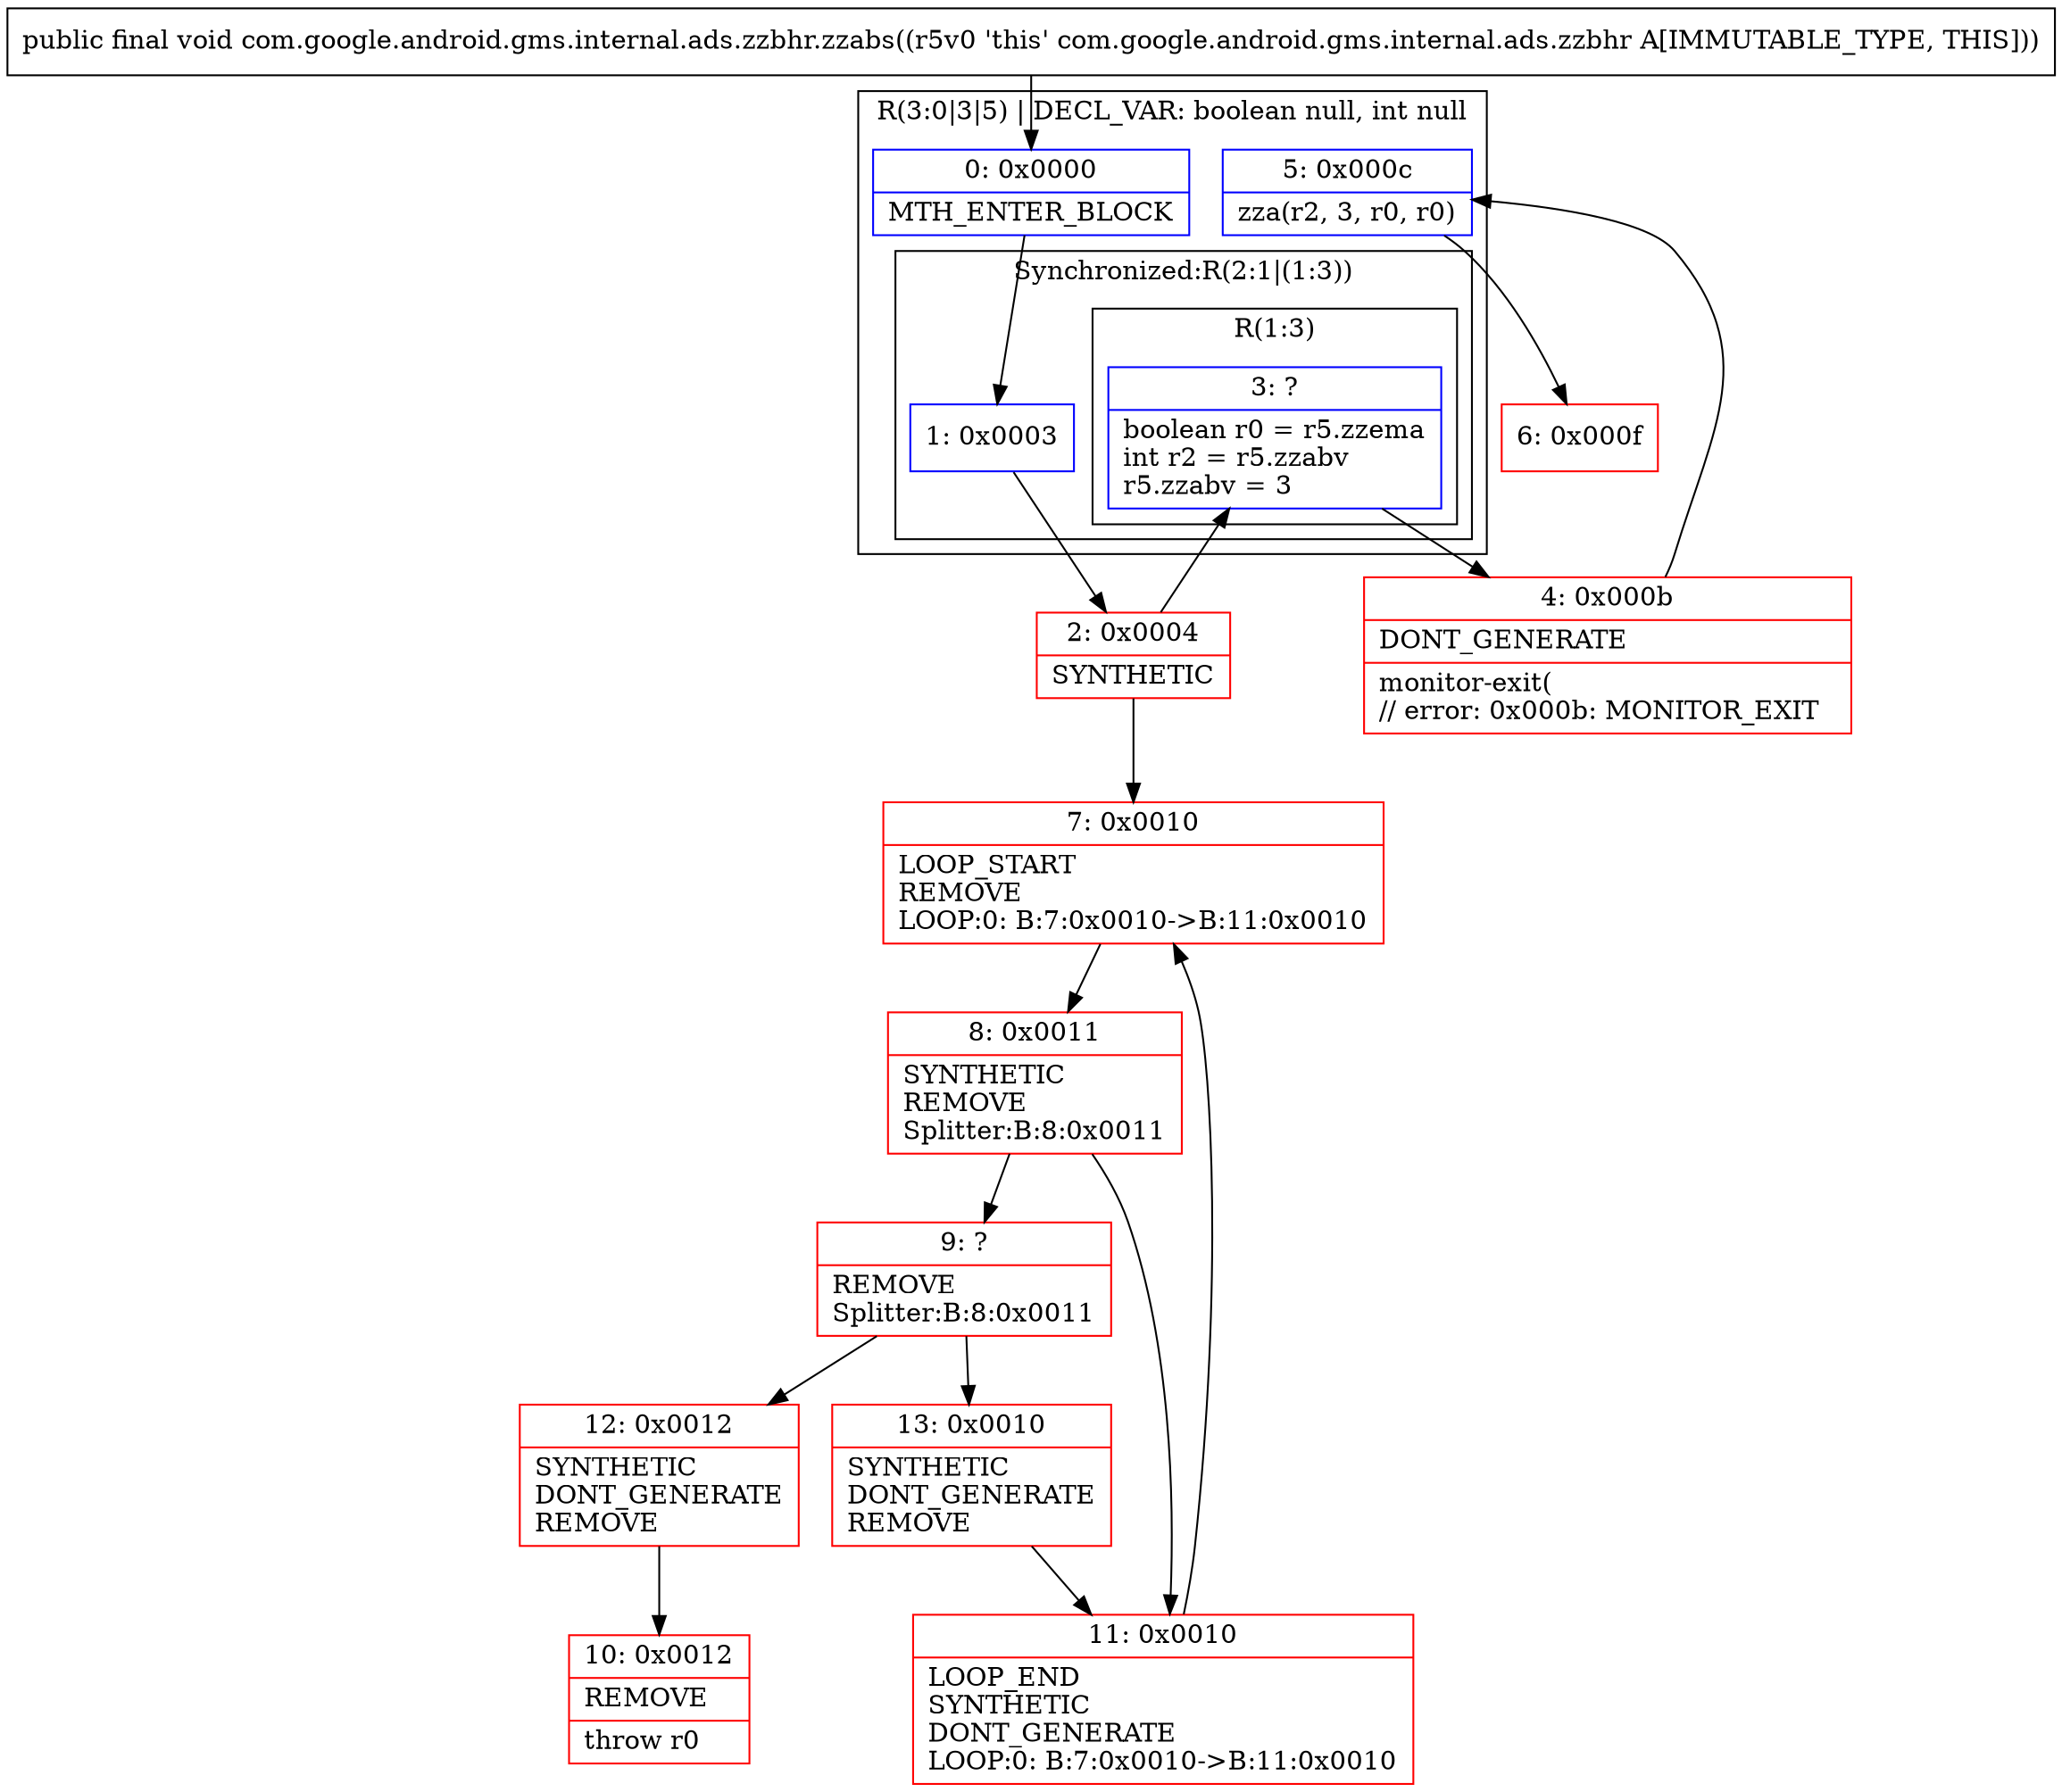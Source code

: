 digraph "CFG forcom.google.android.gms.internal.ads.zzbhr.zzabs()V" {
subgraph cluster_Region_2002318949 {
label = "R(3:0|3|5) | DECL_VAR: boolean null, int null\l";
node [shape=record,color=blue];
Node_0 [shape=record,label="{0\:\ 0x0000|MTH_ENTER_BLOCK\l}"];
subgraph cluster_SynchronizedRegion_84979471 {
label = "Synchronized:R(2:1|(1:3))";
node [shape=record,color=blue];
Node_1 [shape=record,label="{1\:\ 0x0003}"];
subgraph cluster_Region_542744104 {
label = "R(1:3)";
node [shape=record,color=blue];
Node_3 [shape=record,label="{3\:\ ?|boolean r0 = r5.zzema\lint r2 = r5.zzabv\lr5.zzabv = 3\l}"];
}
}
Node_5 [shape=record,label="{5\:\ 0x000c|zza(r2, 3, r0, r0)\l}"];
}
Node_2 [shape=record,color=red,label="{2\:\ 0x0004|SYNTHETIC\l}"];
Node_4 [shape=record,color=red,label="{4\:\ 0x000b|DONT_GENERATE\l|monitor\-exit(\l\/\/ error: 0x000b: MONITOR_EXIT  \l}"];
Node_6 [shape=record,color=red,label="{6\:\ 0x000f}"];
Node_7 [shape=record,color=red,label="{7\:\ 0x0010|LOOP_START\lREMOVE\lLOOP:0: B:7:0x0010\-\>B:11:0x0010\l}"];
Node_8 [shape=record,color=red,label="{8\:\ 0x0011|SYNTHETIC\lREMOVE\lSplitter:B:8:0x0011\l}"];
Node_9 [shape=record,color=red,label="{9\:\ ?|REMOVE\lSplitter:B:8:0x0011\l}"];
Node_10 [shape=record,color=red,label="{10\:\ 0x0012|REMOVE\l|throw r0\l}"];
Node_11 [shape=record,color=red,label="{11\:\ 0x0010|LOOP_END\lSYNTHETIC\lDONT_GENERATE\lLOOP:0: B:7:0x0010\-\>B:11:0x0010\l}"];
Node_12 [shape=record,color=red,label="{12\:\ 0x0012|SYNTHETIC\lDONT_GENERATE\lREMOVE\l}"];
Node_13 [shape=record,color=red,label="{13\:\ 0x0010|SYNTHETIC\lDONT_GENERATE\lREMOVE\l}"];
MethodNode[shape=record,label="{public final void com.google.android.gms.internal.ads.zzbhr.zzabs((r5v0 'this' com.google.android.gms.internal.ads.zzbhr A[IMMUTABLE_TYPE, THIS])) }"];
MethodNode -> Node_0;
Node_0 -> Node_1;
Node_1 -> Node_2;
Node_3 -> Node_4;
Node_5 -> Node_6;
Node_2 -> Node_3;
Node_2 -> Node_7;
Node_4 -> Node_5;
Node_7 -> Node_8;
Node_8 -> Node_9;
Node_8 -> Node_11;
Node_9 -> Node_12;
Node_9 -> Node_13;
Node_11 -> Node_7;
Node_12 -> Node_10;
Node_13 -> Node_11;
}

